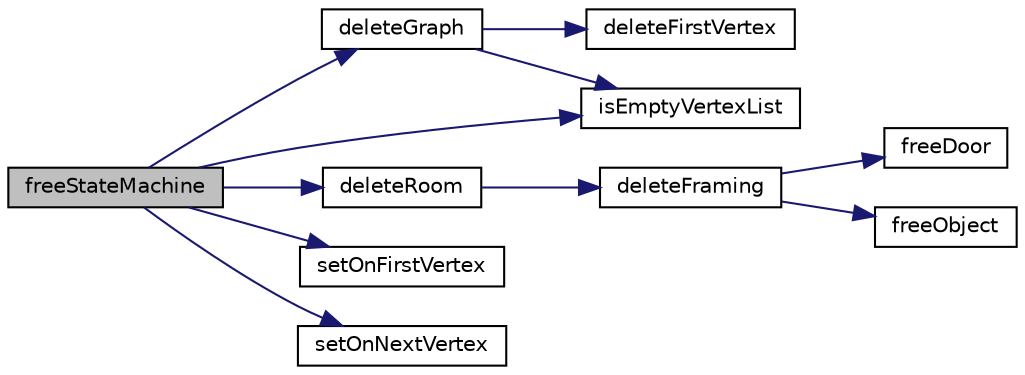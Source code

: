 digraph "freeStateMachine"
{
 // LATEX_PDF_SIZE
  edge [fontname="Helvetica",fontsize="10",labelfontname="Helvetica",labelfontsize="10"];
  node [fontname="Helvetica",fontsize="10",shape=record];
  rankdir="LR";
  Node1 [label="freeStateMachine",height=0.2,width=0.4,color="black", fillcolor="grey75", style="filled", fontcolor="black",tooltip=" "];
  Node1 -> Node2 [color="midnightblue",fontsize="10",style="solid",fontname="Helvetica"];
  Node2 [label="deleteGraph",height=0.2,width=0.4,color="black", fillcolor="white", style="filled",URL="$graph_8c.html#a9fc48a2295540124c1ff418154d9ca2c",tooltip=" "];
  Node2 -> Node3 [color="midnightblue",fontsize="10",style="solid",fontname="Helvetica"];
  Node3 [label="deleteFirstVertex",height=0.2,width=0.4,color="black", fillcolor="white", style="filled",URL="$graph_8c.html#a1c5e69ea83c65b71cf35d11016de4ed9",tooltip=" "];
  Node2 -> Node4 [color="midnightblue",fontsize="10",style="solid",fontname="Helvetica"];
  Node4 [label="isEmptyVertexList",height=0.2,width=0.4,color="black", fillcolor="white", style="filled",URL="$graph_8c.html#a1203008614bf8ce2b17f1bbaffecd007",tooltip=" "];
  Node1 -> Node5 [color="midnightblue",fontsize="10",style="solid",fontname="Helvetica"];
  Node5 [label="deleteRoom",height=0.2,width=0.4,color="black", fillcolor="white", style="filled",URL="$model_8h.html#ab30c85366fba0724053f0468583c6e4b",tooltip=" "];
  Node5 -> Node6 [color="midnightblue",fontsize="10",style="solid",fontname="Helvetica"];
  Node6 [label="deleteFraming",height=0.2,width=0.4,color="black", fillcolor="white", style="filled",URL="$object_8c.html#a59b2f651d9fa266217a21939e5228547",tooltip=" "];
  Node6 -> Node7 [color="midnightblue",fontsize="10",style="solid",fontname="Helvetica"];
  Node7 [label="freeDoor",height=0.2,width=0.4,color="black", fillcolor="white", style="filled",URL="$object_8c.html#a0f46deb5b03f6d3a34f7913aa8664935",tooltip=" "];
  Node6 -> Node8 [color="midnightblue",fontsize="10",style="solid",fontname="Helvetica"];
  Node8 [label="freeObject",height=0.2,width=0.4,color="black", fillcolor="white", style="filled",URL="$object_8c.html#ac57f412b4fb9440906d1dd8d080e5989",tooltip=" "];
  Node1 -> Node4 [color="midnightblue",fontsize="10",style="solid",fontname="Helvetica"];
  Node1 -> Node9 [color="midnightblue",fontsize="10",style="solid",fontname="Helvetica"];
  Node9 [label="setOnFirstVertex",height=0.2,width=0.4,color="black", fillcolor="white", style="filled",URL="$graph_8c.html#a10e7eae43d2c901ee3f086585a9ac030",tooltip=" "];
  Node1 -> Node10 [color="midnightblue",fontsize="10",style="solid",fontname="Helvetica"];
  Node10 [label="setOnNextVertex",height=0.2,width=0.4,color="black", fillcolor="white", style="filled",URL="$graph_8c.html#a75e114a291a78e8c3a1c1815e78b99d3",tooltip=" "];
}
